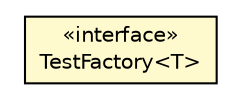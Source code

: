 #!/usr/local/bin/dot
#
# Class diagram 
# Generated by UMLGraph version R5_6-24-gf6e263 (http://www.umlgraph.org/)
#

digraph G {
	edge [fontname="Helvetica",fontsize=10,labelfontname="Helvetica",labelfontsize=10];
	node [fontname="Helvetica",fontsize=10,shape=plaintext];
	nodesep=0.25;
	ranksep=0.5;
	// com.orientechnologies.orient.test.TestFactory<T>
	c4556143 [label=<<table title="com.orientechnologies.orient.test.TestFactory" border="0" cellborder="1" cellspacing="0" cellpadding="2" port="p" bgcolor="lemonChiffon" href="./TestFactory.html">
		<tr><td><table border="0" cellspacing="0" cellpadding="1">
<tr><td align="center" balign="center"> &#171;interface&#187; </td></tr>
<tr><td align="center" balign="center"> TestFactory&lt;T&gt; </td></tr>
		</table></td></tr>
		</table>>, URL="./TestFactory.html", fontname="Helvetica", fontcolor="black", fontsize=10.0];
}

